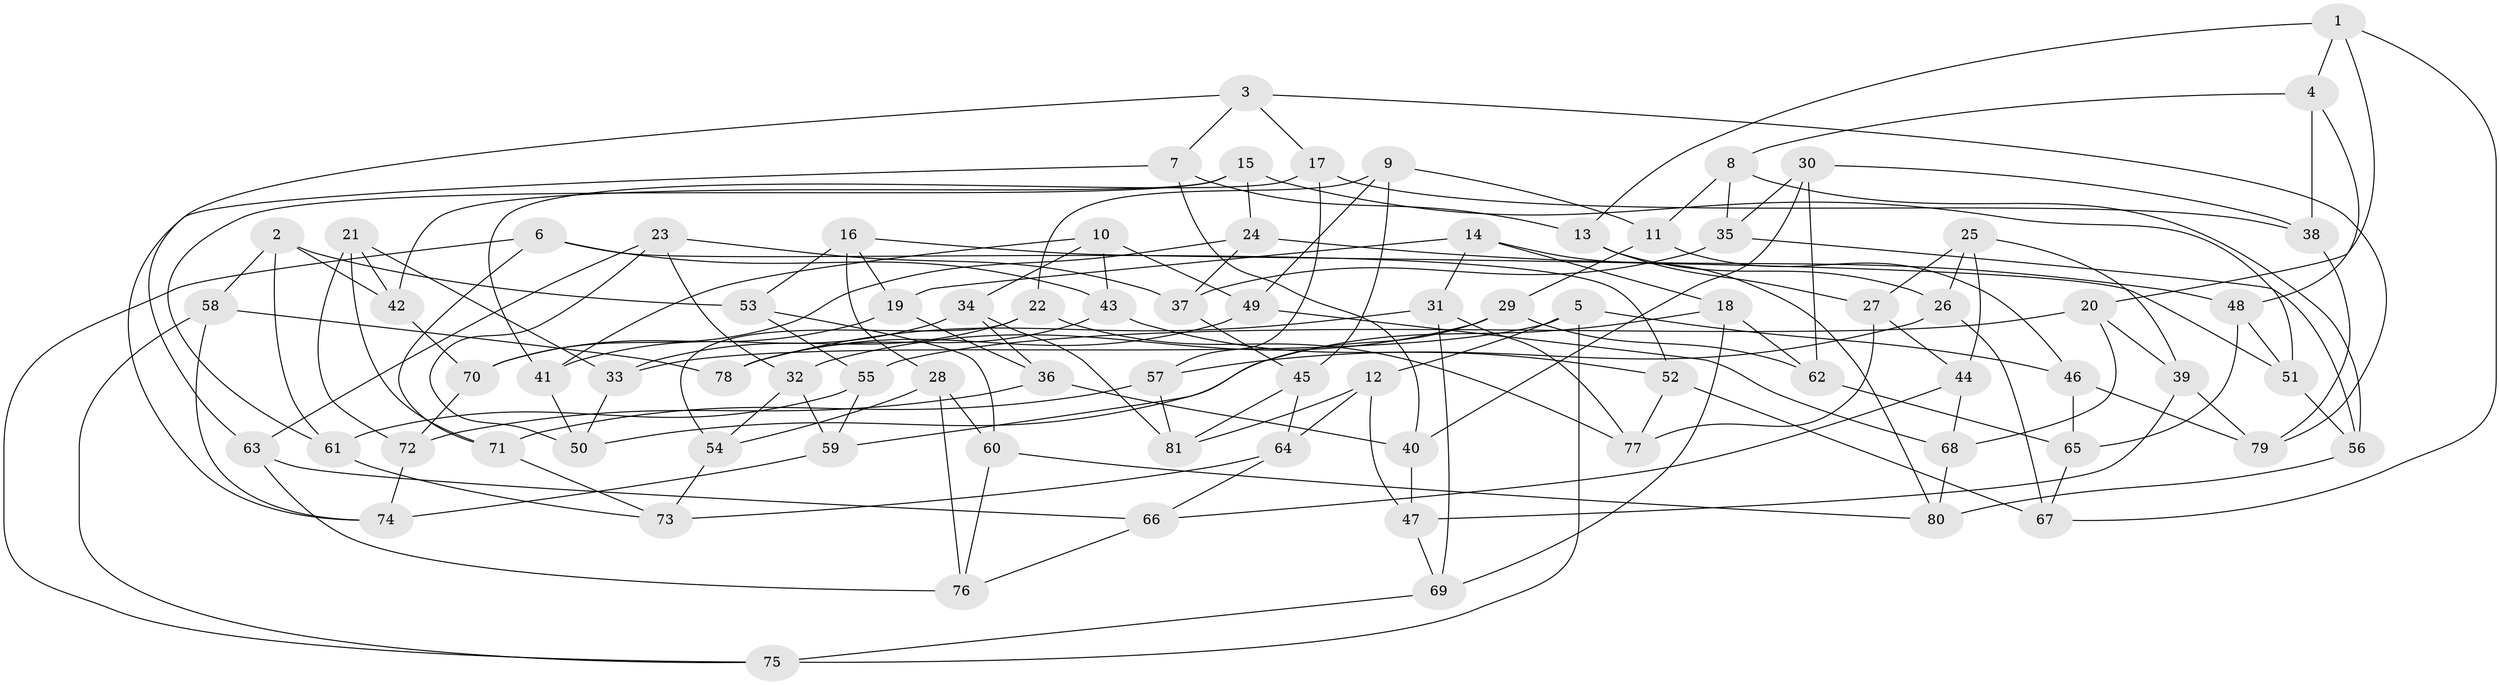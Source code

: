 // coarse degree distribution, {4: 0.7346938775510204, 9: 0.08163265306122448, 8: 0.02040816326530612, 10: 0.04081632653061224, 3: 0.08163265306122448, 5: 0.02040816326530612, 7: 0.02040816326530612}
// Generated by graph-tools (version 1.1) at 2025/54/03/04/25 22:54:03]
// undirected, 81 vertices, 162 edges
graph export_dot {
  node [color=gray90,style=filled];
  1;
  2;
  3;
  4;
  5;
  6;
  7;
  8;
  9;
  10;
  11;
  12;
  13;
  14;
  15;
  16;
  17;
  18;
  19;
  20;
  21;
  22;
  23;
  24;
  25;
  26;
  27;
  28;
  29;
  30;
  31;
  32;
  33;
  34;
  35;
  36;
  37;
  38;
  39;
  40;
  41;
  42;
  43;
  44;
  45;
  46;
  47;
  48;
  49;
  50;
  51;
  52;
  53;
  54;
  55;
  56;
  57;
  58;
  59;
  60;
  61;
  62;
  63;
  64;
  65;
  66;
  67;
  68;
  69;
  70;
  71;
  72;
  73;
  74;
  75;
  76;
  77;
  78;
  79;
  80;
  81;
  1 -- 20;
  1 -- 13;
  1 -- 4;
  1 -- 67;
  2 -- 61;
  2 -- 58;
  2 -- 42;
  2 -- 53;
  3 -- 63;
  3 -- 7;
  3 -- 79;
  3 -- 17;
  4 -- 38;
  4 -- 48;
  4 -- 8;
  5 -- 12;
  5 -- 46;
  5 -- 75;
  5 -- 33;
  6 -- 43;
  6 -- 75;
  6 -- 52;
  6 -- 71;
  7 -- 40;
  7 -- 74;
  7 -- 13;
  8 -- 56;
  8 -- 35;
  8 -- 11;
  9 -- 11;
  9 -- 49;
  9 -- 22;
  9 -- 45;
  10 -- 43;
  10 -- 34;
  10 -- 49;
  10 -- 41;
  11 -- 46;
  11 -- 29;
  12 -- 81;
  12 -- 47;
  12 -- 64;
  13 -- 26;
  13 -- 27;
  14 -- 18;
  14 -- 19;
  14 -- 31;
  14 -- 80;
  15 -- 42;
  15 -- 24;
  15 -- 51;
  15 -- 61;
  16 -- 53;
  16 -- 51;
  16 -- 28;
  16 -- 19;
  17 -- 57;
  17 -- 41;
  17 -- 38;
  18 -- 69;
  18 -- 50;
  18 -- 62;
  19 -- 70;
  19 -- 36;
  20 -- 68;
  20 -- 39;
  20 -- 55;
  21 -- 72;
  21 -- 42;
  21 -- 71;
  21 -- 33;
  22 -- 77;
  22 -- 33;
  22 -- 54;
  23 -- 37;
  23 -- 50;
  23 -- 63;
  23 -- 32;
  24 -- 37;
  24 -- 70;
  24 -- 48;
  25 -- 27;
  25 -- 26;
  25 -- 39;
  25 -- 44;
  26 -- 67;
  26 -- 57;
  27 -- 77;
  27 -- 44;
  28 -- 76;
  28 -- 60;
  28 -- 54;
  29 -- 32;
  29 -- 59;
  29 -- 62;
  30 -- 62;
  30 -- 38;
  30 -- 35;
  30 -- 40;
  31 -- 78;
  31 -- 69;
  31 -- 77;
  32 -- 54;
  32 -- 59;
  33 -- 50;
  34 -- 81;
  34 -- 36;
  34 -- 41;
  35 -- 37;
  35 -- 56;
  36 -- 72;
  36 -- 40;
  37 -- 45;
  38 -- 79;
  39 -- 47;
  39 -- 79;
  40 -- 47;
  41 -- 50;
  42 -- 70;
  43 -- 52;
  43 -- 78;
  44 -- 66;
  44 -- 68;
  45 -- 81;
  45 -- 64;
  46 -- 79;
  46 -- 65;
  47 -- 69;
  48 -- 51;
  48 -- 65;
  49 -- 78;
  49 -- 68;
  51 -- 56;
  52 -- 67;
  52 -- 77;
  53 -- 60;
  53 -- 55;
  54 -- 73;
  55 -- 61;
  55 -- 59;
  56 -- 80;
  57 -- 81;
  57 -- 71;
  58 -- 74;
  58 -- 78;
  58 -- 75;
  59 -- 74;
  60 -- 80;
  60 -- 76;
  61 -- 73;
  62 -- 65;
  63 -- 76;
  63 -- 66;
  64 -- 66;
  64 -- 73;
  65 -- 67;
  66 -- 76;
  68 -- 80;
  69 -- 75;
  70 -- 72;
  71 -- 73;
  72 -- 74;
}

